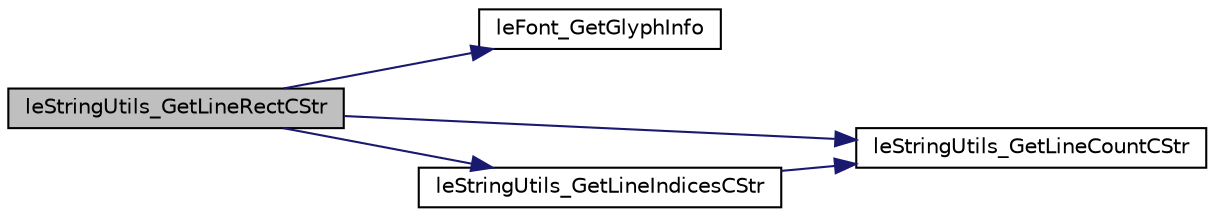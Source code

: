 digraph "leStringUtils_GetLineRectCStr"
{
 // LATEX_PDF_SIZE
  edge [fontname="Helvetica",fontsize="10",labelfontname="Helvetica",labelfontsize="10"];
  node [fontname="Helvetica",fontsize="10",shape=record];
  rankdir="LR";
  Node1 [label="leStringUtils_GetLineRectCStr",height=0.2,width=0.4,color="black", fillcolor="grey75", style="filled", fontcolor="black",tooltip=" "];
  Node1 -> Node2 [color="midnightblue",fontsize="10",style="solid",fontname="Helvetica"];
  Node2 [label="leFont_GetGlyphInfo",height=0.2,width=0.4,color="black", fillcolor="white", style="filled",URL="$legato__font_8c.html#adc970dea55e5bf510816327877ad7bf2",tooltip=" "];
  Node1 -> Node3 [color="midnightblue",fontsize="10",style="solid",fontname="Helvetica"];
  Node3 [label="leStringUtils_GetLineCountCStr",height=0.2,width=0.4,color="black", fillcolor="white", style="filled",URL="$legato__stringutils_8c.html#aa409ed663954589f377f315dad243403",tooltip=" "];
  Node1 -> Node4 [color="midnightblue",fontsize="10",style="solid",fontname="Helvetica"];
  Node4 [label="leStringUtils_GetLineIndicesCStr",height=0.2,width=0.4,color="black", fillcolor="white", style="filled",URL="$legato__stringutils_8c.html#ad030deb0876c703107667009aa17862f",tooltip=" "];
  Node4 -> Node3 [color="midnightblue",fontsize="10",style="solid",fontname="Helvetica"];
}
